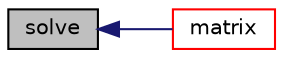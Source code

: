 digraph "solve"
{
  bgcolor="transparent";
  edge [fontname="Helvetica",fontsize="10",labelfontname="Helvetica",labelfontsize="10"];
  node [fontname="Helvetica",fontsize="10",shape=record];
  rankdir="LR";
  Node1635 [label="solve",height=0.2,width=0.4,color="black", fillcolor="grey75", style="filled", fontcolor="black"];
  Node1635 -> Node1636 [dir="back",color="midnightblue",fontsize="10",style="solid",fontname="Helvetica"];
  Node1636 [label="matrix",height=0.2,width=0.4,color="red",URL="$a28109.html#a3d8232936ba5c586fc9b603eb389a53d"];
}
